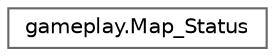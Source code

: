 digraph "Graphical Class Hierarchy"
{
 // LATEX_PDF_SIZE
  bgcolor="transparent";
  edge [fontname=Helvetica,fontsize=10,labelfontname=Helvetica,labelfontsize=10];
  node [fontname=Helvetica,fontsize=10,shape=box,height=0.2,width=0.4];
  rankdir="LR";
  Node0 [label="gameplay.Map_Status",height=0.2,width=0.4,color="grey40", fillcolor="white", style="filled",URL="$enumgameplay_1_1_map___status.html",tooltip=" "];
}
